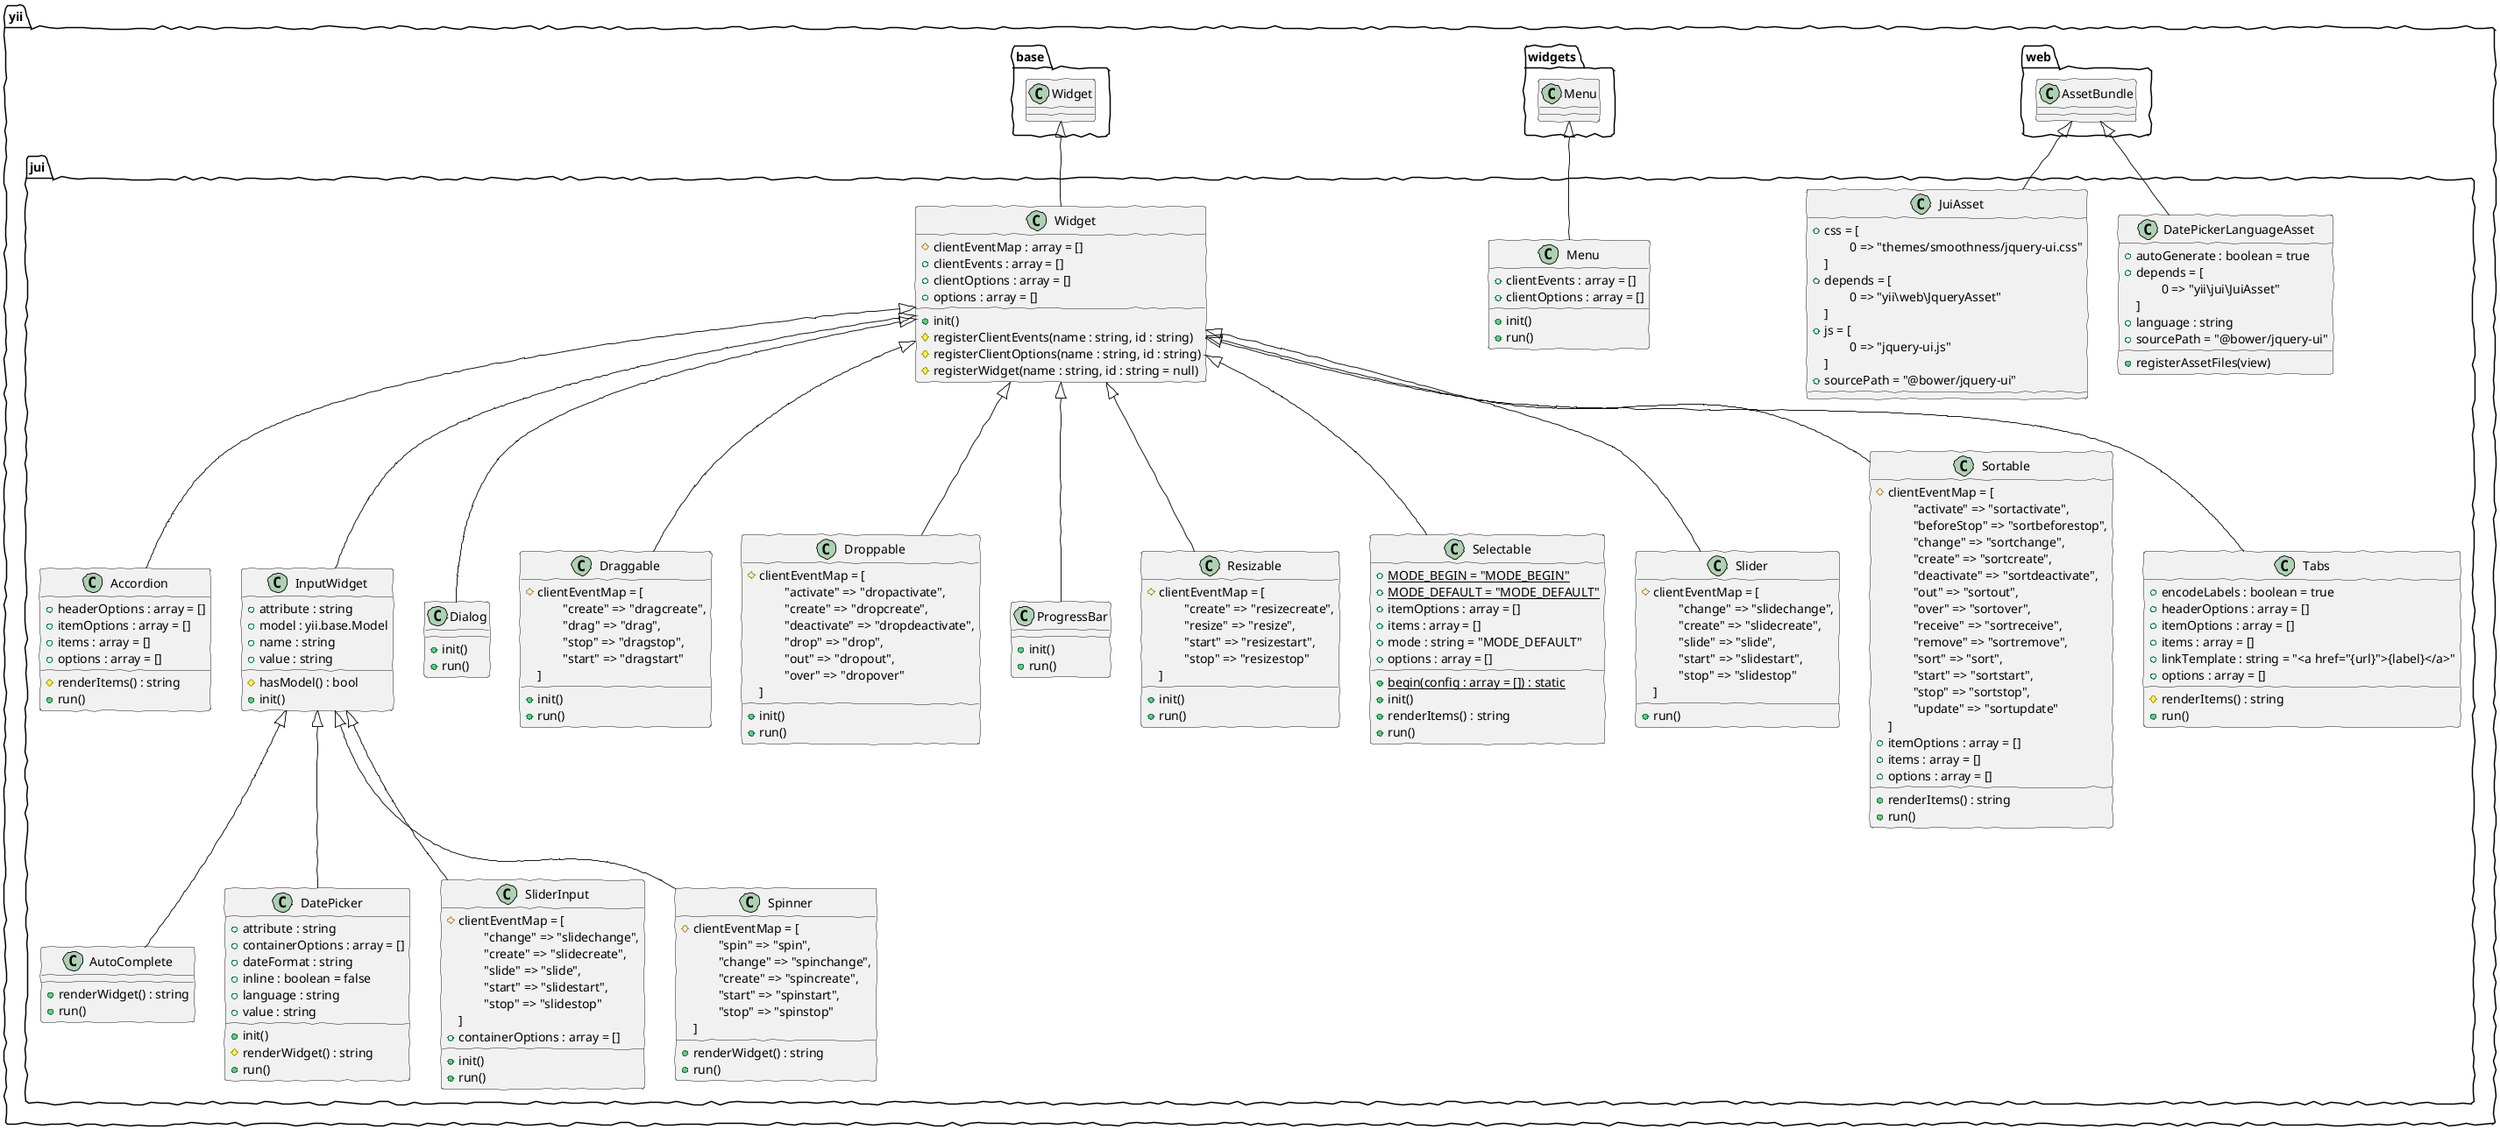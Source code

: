 @startuml
skinparam handwritten true
class yii.jui.Accordion {
    +headerOptions : array = []
    +itemOptions : array = []
    +items : array = []
    +options : array = []
    #renderItems() : string
    +run()
}
class yii.jui.Accordion extends yii.jui.Widget
class yii.jui.AutoComplete {
    +renderWidget() : string
    +run()
}
class yii.jui.AutoComplete extends yii.jui.InputWidget
class yii.jui.DatePicker {
    +attribute : string
    +containerOptions : array = []
    +dateFormat : string
    +inline : boolean = false
    +language : string
    +value : string
    +init()
    #renderWidget() : string
    +run()
}
class yii.jui.DatePicker extends yii.jui.InputWidget
class yii.jui.DatePickerLanguageAsset {
    +autoGenerate : boolean = true
    +depends = [
        \t0 => "yii\jui\JuiAsset"
    ]
    +language : string
    +sourcePath = "@bower/jquery-ui"
    +registerAssetFiles(view)
}
class yii.jui.DatePickerLanguageAsset extends yii.web.AssetBundle
class yii.jui.Dialog {
    +init()
    +run()
}
class yii.jui.Dialog extends yii.jui.Widget
class yii.jui.Draggable {
    #clientEventMap = [
        \t"create" => "dragcreate",
        \t"drag" => "drag",
        \t"stop" => "dragstop",
        \t"start" => "dragstart"
    ]
    +init()
    +run()
}
class yii.jui.Draggable extends yii.jui.Widget
class yii.jui.Droppable {
    #clientEventMap = [
        \t"activate" => "dropactivate",
        \t"create" => "dropcreate",
        \t"deactivate" => "dropdeactivate",
        \t"drop" => "drop",
        \t"out" => "dropout",
        \t"over" => "dropover"
    ]
    +init()
    +run()
}
class yii.jui.Droppable extends yii.jui.Widget
class yii.jui.InputWidget {
    +attribute : string
    +model : yii.base.Model
    +name : string
    +value : string
    #hasModel() : bool
    +init()
}
class yii.jui.InputWidget extends yii.jui.Widget
class yii.jui.JuiAsset {
    +css = [
        \t0 => "themes/smoothness/jquery-ui.css"
    ]
    +depends = [
        \t0 => "yii\web\JqueryAsset"
    ]
    +js = [
        \t0 => "jquery-ui.js"
    ]
    +sourcePath = "@bower/jquery-ui"
}
class yii.jui.JuiAsset extends yii.web.AssetBundle
class yii.jui.Menu {
    +clientEvents : array = []
    +clientOptions : array = []
    +init()
    +run()
}
class yii.jui.Menu extends yii.widgets.Menu
class yii.jui.ProgressBar {
    +init()
    +run()
}
class yii.jui.ProgressBar extends yii.jui.Widget
class yii.jui.Resizable {
    #clientEventMap = [
        \t"create" => "resizecreate",
        \t"resize" => "resize",
        \t"start" => "resizestart",
        \t"stop" => "resizestop"
    ]
    +init()
    +run()
}
class yii.jui.Resizable extends yii.jui.Widget
class yii.jui.Selectable {
    +{static}MODE_BEGIN = "MODE_BEGIN"
    +{static}MODE_DEFAULT = "MODE_DEFAULT"
    +itemOptions : array = []
    +items : array = []
    +mode : string = "MODE_DEFAULT"
    +options : array = []
    +{static}begin(config : array = []) : static
    +init()
    +renderItems() : string
    +run()
}
class yii.jui.Selectable extends yii.jui.Widget
class yii.jui.Slider {
    #clientEventMap = [
        \t"change" => "slidechange",
        \t"create" => "slidecreate",
        \t"slide" => "slide",
        \t"start" => "slidestart",
        \t"stop" => "slidestop"
    ]
    +run()
}
class yii.jui.Slider extends yii.jui.Widget
class yii.jui.SliderInput {
    #clientEventMap = [
        \t"change" => "slidechange",
        \t"create" => "slidecreate",
        \t"slide" => "slide",
        \t"start" => "slidestart",
        \t"stop" => "slidestop"
    ]
    +containerOptions : array = []
    +init()
    +run()
}
class yii.jui.SliderInput extends yii.jui.InputWidget
class yii.jui.Sortable {
    #clientEventMap = [
        \t"activate" => "sortactivate",
        \t"beforeStop" => "sortbeforestop",
        \t"change" => "sortchange",
        \t"create" => "sortcreate",
        \t"deactivate" => "sortdeactivate",
        \t"out" => "sortout",
        \t"over" => "sortover",
        \t"receive" => "sortreceive",
        \t"remove" => "sortremove",
        \t"sort" => "sort",
        \t"start" => "sortstart",
        \t"stop" => "sortstop",
        \t"update" => "sortupdate"
    ]
    +itemOptions : array = []
    +items : array = []
    +options : array = []
    +renderItems() : string
    +run()
}
class yii.jui.Sortable extends yii.jui.Widget
class yii.jui.Spinner {
    #clientEventMap = [
        \t"spin" => "spin",
        \t"change" => "spinchange",
        \t"create" => "spincreate",
        \t"start" => "spinstart",
        \t"stop" => "spinstop"
    ]
    +renderWidget() : string
    +run()
}
class yii.jui.Spinner extends yii.jui.InputWidget
class yii.jui.Tabs {
    +encodeLabels : boolean = true
    +headerOptions : array = []
    +itemOptions : array = []
    +items : array = []
    +linkTemplate : string = "<a href="{url}">{label}</a>"
    +options : array = []
    #renderItems() : string
    +run()
}
class yii.jui.Tabs extends yii.jui.Widget
class yii.jui.Widget {
    #clientEventMap : array = []
    +clientEvents : array = []
    +clientOptions : array = []
    +options : array = []
    +init()
    #registerClientEvents(name : string, id : string)
    #registerClientOptions(name : string, id : string)
    #registerWidget(name : string, id : string = null)
}
class yii.jui.Widget extends yii.base.Widget
@enduml
